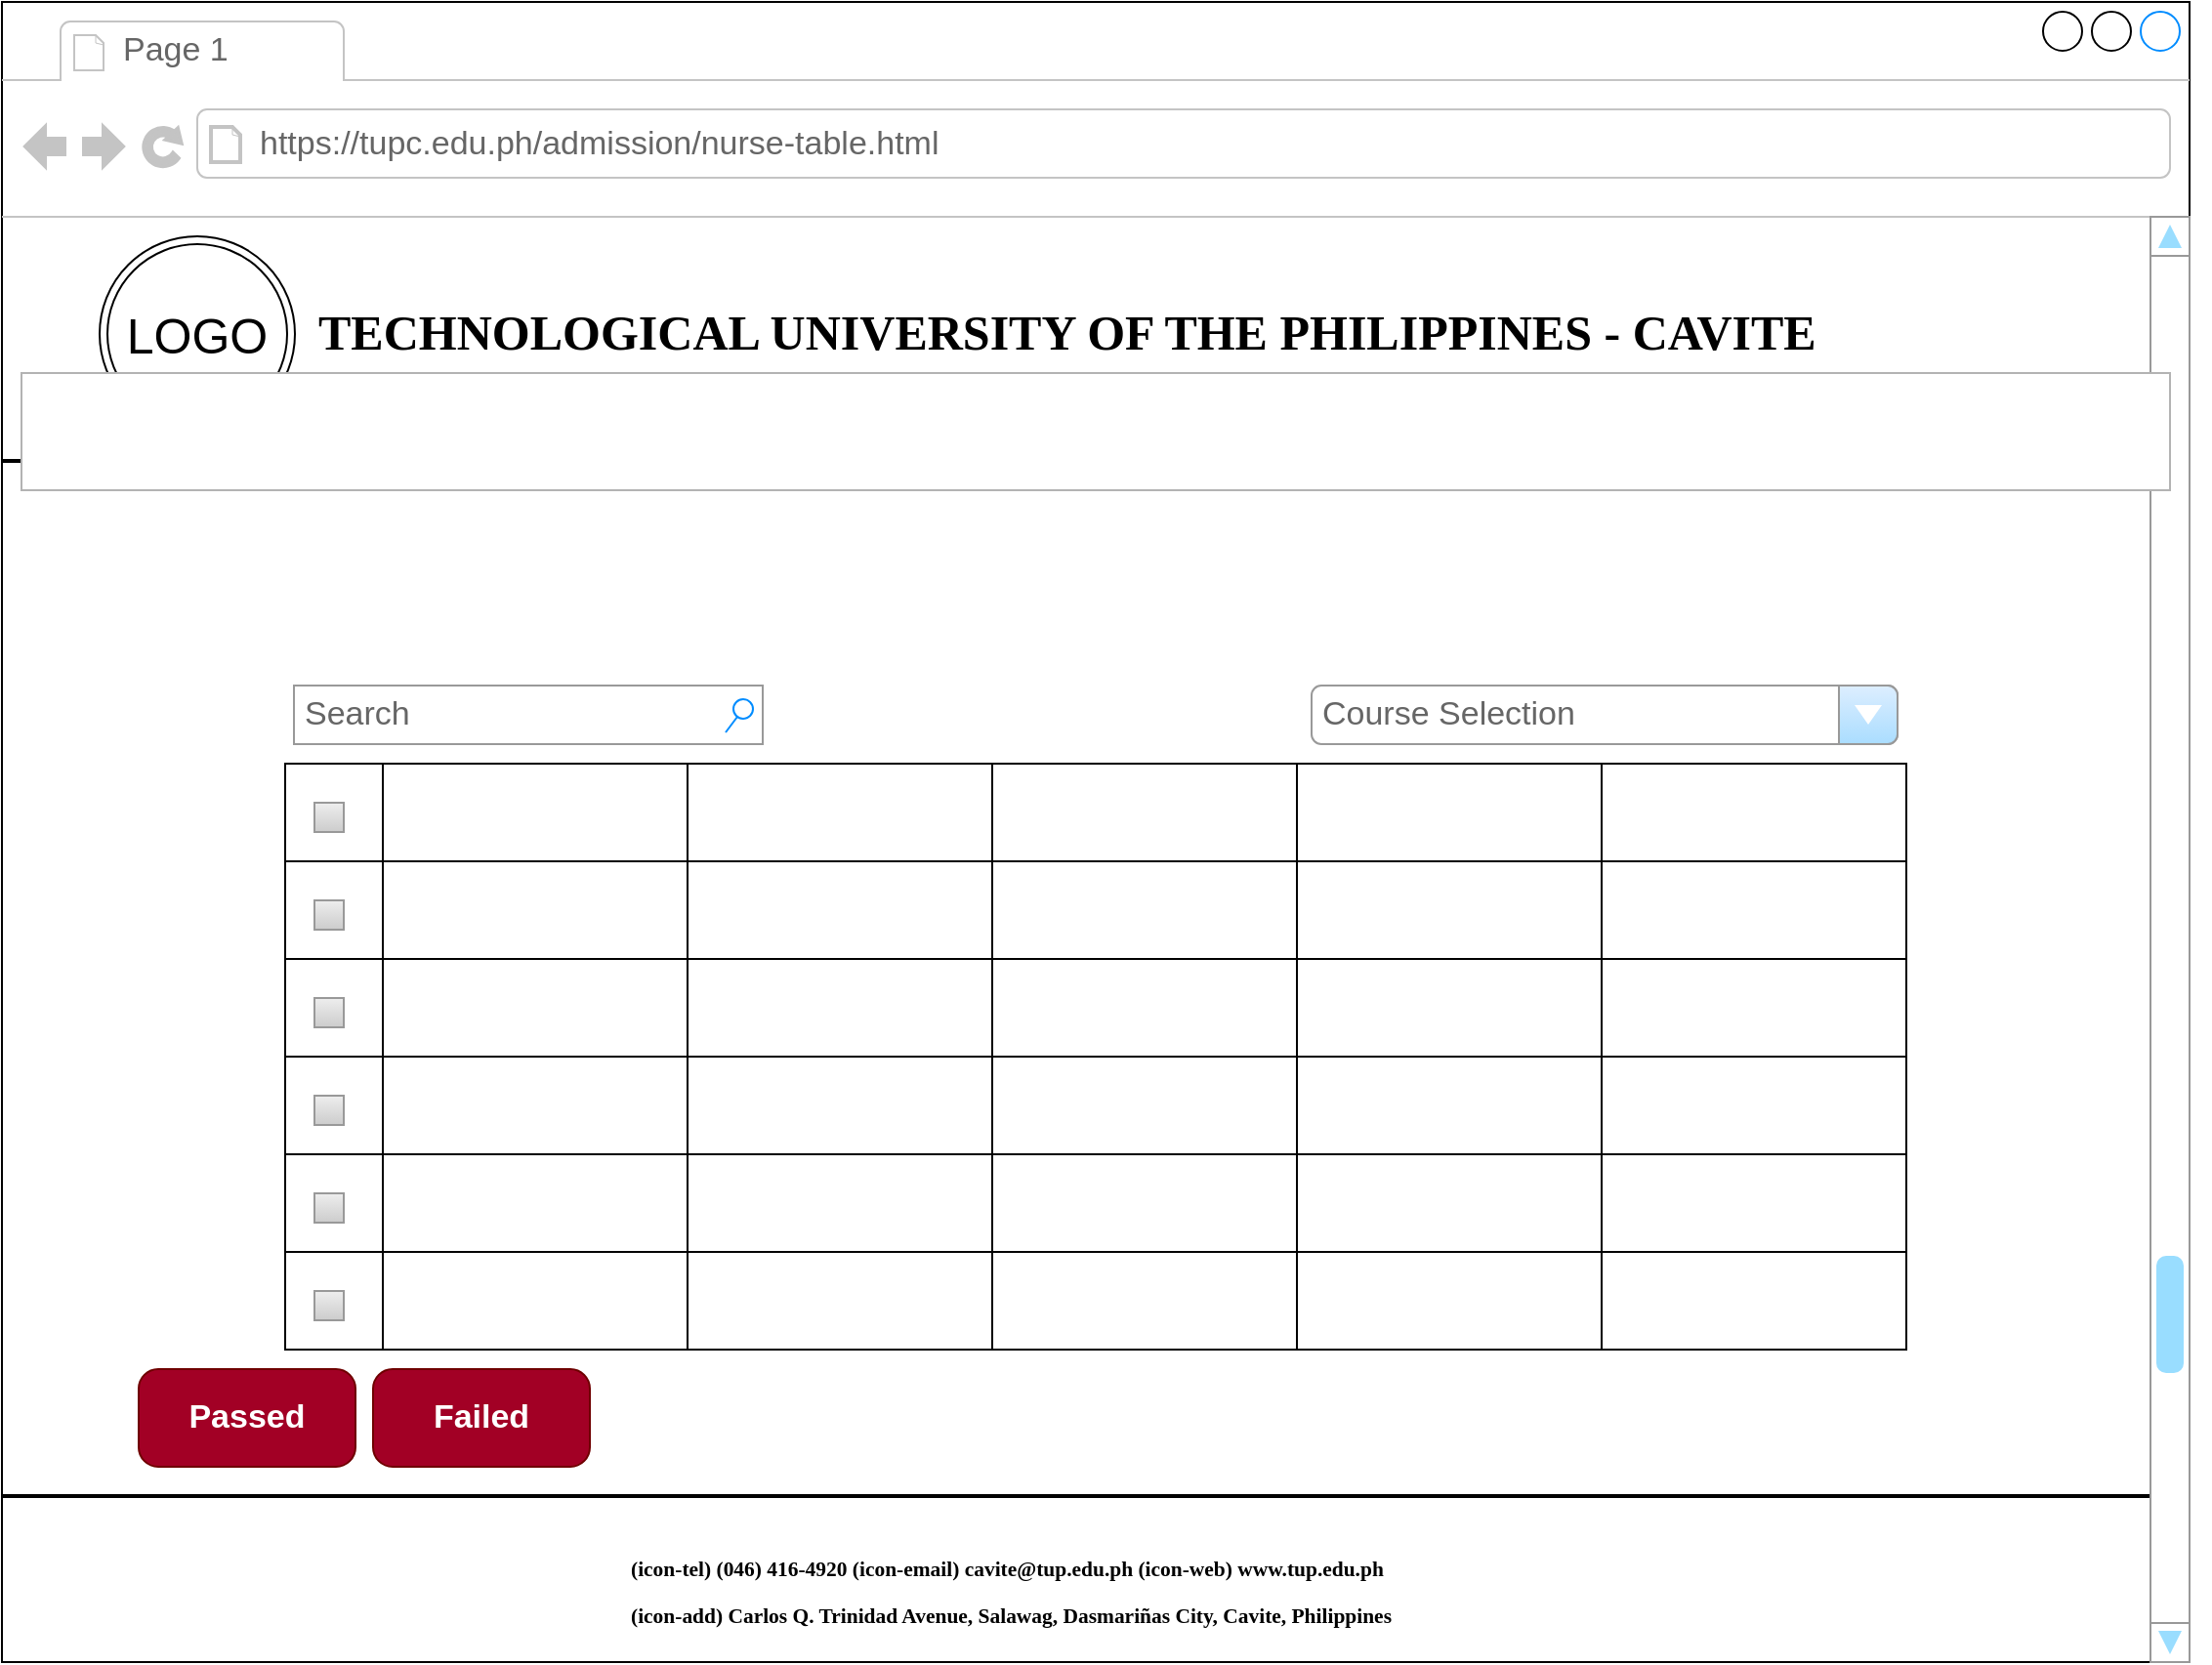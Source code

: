 <mxfile version="15.5.8" type="device"><diagram name="Page-1" id="03018318-947c-dd8e-b7a3-06fadd420f32"><mxGraphModel dx="3647" dy="767" grid="1" gridSize="10" guides="1" tooltips="1" connect="1" arrows="1" fold="1" page="1" pageScale="1" pageWidth="1100" pageHeight="850" background="none" math="0" shadow="0"><root><mxCell id="0"/><mxCell id="1" parent="0"/><mxCell id="MWz2SSnysqnN94QmjQE_-136" value="" style="strokeWidth=1;shadow=0;dashed=0;align=center;html=1;shape=mxgraph.mockup.containers.browserWindow;rSize=0;strokeColor2=#008cff;strokeColor3=#c4c4c4;mainText=,;recursiveResize=0;fontSize=25;spacing=1;" parent="1" vertex="1"><mxGeometry x="-1320" width="1120" height="850" as="geometry"/></mxCell><mxCell id="MWz2SSnysqnN94QmjQE_-137" value="" style="line;strokeWidth=2;html=1;fontSize=25;" parent="MWz2SSnysqnN94QmjQE_-136" vertex="1"><mxGeometry y="760" width="1100" height="10" as="geometry"/></mxCell><mxCell id="MWz2SSnysqnN94QmjQE_-138" value="Page 1" style="strokeWidth=1;shadow=0;dashed=0;align=center;html=1;shape=mxgraph.mockup.containers.anchor;fontSize=17;fontColor=#666666;align=left;" parent="MWz2SSnysqnN94QmjQE_-136" vertex="1"><mxGeometry x="60" y="12" width="110" height="26" as="geometry"/></mxCell><mxCell id="MWz2SSnysqnN94QmjQE_-139" value="https://tupc.edu.ph/admission/nurse-table.html" style="strokeWidth=1;shadow=0;dashed=0;align=center;html=1;shape=mxgraph.mockup.containers.anchor;rSize=0;fontSize=17;fontColor=#666666;align=left;" parent="MWz2SSnysqnN94QmjQE_-136" vertex="1"><mxGeometry x="130" y="60" width="250" height="26" as="geometry"/></mxCell><mxCell id="MWz2SSnysqnN94QmjQE_-140" value="&lt;h1&gt;&lt;b&gt;&lt;font style=&quot;font-size: 25px&quot;&gt;TECHNOLOGICAL UNIVERSITY OF THE PHILIPPINES - CAVITE&lt;/font&gt;&lt;/b&gt;&lt;/h1&gt;" style="text;html=1;points=[];align=left;verticalAlign=top;spacingTop=-4;fontSize=14;fontFamily=Verdana" parent="MWz2SSnysqnN94QmjQE_-136" vertex="1"><mxGeometry x="160" y="130" width="540" height="60" as="geometry"/></mxCell><mxCell id="MWz2SSnysqnN94QmjQE_-141" value="LOGO" style="ellipse;shape=doubleEllipse;whiteSpace=wrap;html=1;fontSize=25;" parent="MWz2SSnysqnN94QmjQE_-136" vertex="1"><mxGeometry x="50" y="120" width="100" height="100" as="geometry"/></mxCell><mxCell id="MWz2SSnysqnN94QmjQE_-142" value="" style="line;strokeWidth=2;html=1;fontSize=25;" parent="MWz2SSnysqnN94QmjQE_-136" vertex="1"><mxGeometry y="230" width="1100" height="10" as="geometry"/></mxCell><mxCell id="MWz2SSnysqnN94QmjQE_-143" value="" style="verticalLabelPosition=bottom;shadow=0;dashed=0;align=center;html=1;verticalAlign=top;strokeWidth=1;shape=mxgraph.mockup.navigation.scrollBar;strokeColor=#999999;barPos=20;fillColor2=#99ddff;strokeColor2=none;direction=north;fontSize=25;" parent="MWz2SSnysqnN94QmjQE_-136" vertex="1"><mxGeometry x="1100" y="110" width="30" height="740" as="geometry"/></mxCell><mxCell id="MWz2SSnysqnN94QmjQE_-144" value="&lt;span style=&quot;font-family: &amp;#34;euphemia&amp;#34; ; font-size: 10.72px ; font-weight: 700&quot;&gt;(icon-tel) (046) 416-4920 (icon-email) cavite@tup.edu.ph (icon-web) www.tup.edu.ph&lt;br&gt;&lt;/span&gt;&lt;span style=&quot;font-family: &amp;#34;euphemia&amp;#34; ; font-size: 10.72px ; font-weight: 700&quot;&gt;(icon-add) Carlos Q. Trinidad Avenue, Salawag, Dasmariñas City, Cavite, Philippines&lt;/span&gt;&lt;span style=&quot;font-family: &amp;#34;euphemia&amp;#34; ; font-size: 10.72px ; font-weight: 700&quot;&gt;&lt;br&gt;&lt;/span&gt;" style="rounded=0;whiteSpace=wrap;html=1;fontSize=20;strokeWidth=1;fillColor=none;align=left;verticalAlign=top;strokeColor=none;" parent="MWz2SSnysqnN94QmjQE_-136" vertex="1"><mxGeometry x="320" y="780" width="480" height="60" as="geometry"/></mxCell><mxCell id="MWz2SSnysqnN94QmjQE_-188" value="Search" style="strokeWidth=1;shadow=0;dashed=0;align=center;html=1;shape=mxgraph.mockup.forms.searchBox;strokeColor=#999999;mainText=;strokeColor2=#008cff;fontColor=#666666;fontSize=17;align=left;spacingLeft=3;rounded=0;fillColor=#FFFFFF;" parent="MWz2SSnysqnN94QmjQE_-136" vertex="1"><mxGeometry x="149.5" y="350" width="240" height="30" as="geometry"/></mxCell><mxCell id="MWz2SSnysqnN94QmjQE_-189" value="Course Selection" style="strokeWidth=1;shadow=0;dashed=0;align=center;html=1;shape=mxgraph.mockup.forms.comboBox;strokeColor=#999999;fillColor=#ddeeff;align=left;fillColor2=#aaddff;mainText=;fontColor=#666666;fontSize=17;spacingLeft=3;rounded=0;" parent="MWz2SSnysqnN94QmjQE_-136" vertex="1"><mxGeometry x="670.5" y="350" width="300" height="30" as="geometry"/></mxCell><mxCell id="MWz2SSnysqnN94QmjQE_-192" value="Passed" style="strokeWidth=1;shadow=0;dashed=0;align=center;html=1;shape=mxgraph.mockup.buttons.button;strokeColor=#6F0000;fontColor=#ffffff;mainText=;buttonStyle=round;fontSize=17;fontStyle=1;fillColor=#a20025;whiteSpace=wrap;rounded=0;" parent="MWz2SSnysqnN94QmjQE_-136" vertex="1"><mxGeometry x="70" y="700" width="111" height="50" as="geometry"/></mxCell><mxCell id="MWz2SSnysqnN94QmjQE_-193" value="Failed" style="strokeWidth=1;shadow=0;dashed=0;align=center;html=1;shape=mxgraph.mockup.buttons.button;strokeColor=#6F0000;fontColor=#ffffff;mainText=;buttonStyle=round;fontSize=17;fontStyle=1;fillColor=#a20025;whiteSpace=wrap;rounded=0;" parent="MWz2SSnysqnN94QmjQE_-136" vertex="1"><mxGeometry x="190" y="700" width="111" height="50" as="geometry"/></mxCell><mxCell id="4AjyqJAHfRH9YmNaQ-vV-1" value="" style="rounded=0;whiteSpace=wrap;html=1;strokeColor=#B3B3B3;" vertex="1" parent="MWz2SSnysqnN94QmjQE_-136"><mxGeometry x="10" y="190" width="1100" height="60" as="geometry"/></mxCell><mxCell id="MWz2SSnysqnN94QmjQE_-145" value="" style="shape=table;html=1;whiteSpace=wrap;startSize=0;container=1;collapsible=0;childLayout=tableLayout;rounded=0;fontSize=29;align=center;verticalAlign=top;spacing=1;direction=west;fillColor=#FFFFFF;strokeColor=#000000;" parent="1" vertex="1"><mxGeometry x="-1175" y="390" width="830" height="300" as="geometry"/></mxCell><mxCell id="MWz2SSnysqnN94QmjQE_-146" value="" style="shape=partialRectangle;html=1;whiteSpace=wrap;collapsible=0;dropTarget=0;pointerEvents=0;fillColor=none;top=0;left=0;bottom=0;right=0;points=[[0,0.5],[1,0.5]];portConstraint=eastwest;rounded=1;fontSize=29;align=center;verticalAlign=top;" parent="MWz2SSnysqnN94QmjQE_-145" vertex="1"><mxGeometry width="830" height="50" as="geometry"/></mxCell><mxCell id="MWz2SSnysqnN94QmjQE_-182" style="shape=partialRectangle;html=1;whiteSpace=wrap;connectable=0;fillColor=none;top=0;left=0;bottom=0;right=0;overflow=hidden;pointerEvents=1;rounded=1;fontSize=29;align=center;verticalAlign=top;" parent="MWz2SSnysqnN94QmjQE_-146" vertex="1"><mxGeometry width="50" height="50" as="geometry"><mxRectangle width="50" height="50" as="alternateBounds"/></mxGeometry></mxCell><mxCell id="MWz2SSnysqnN94QmjQE_-147" value="" style="shape=partialRectangle;html=1;whiteSpace=wrap;connectable=0;fillColor=none;top=0;left=0;bottom=0;right=0;overflow=hidden;pointerEvents=1;rounded=1;fontSize=29;align=center;verticalAlign=top;" parent="MWz2SSnysqnN94QmjQE_-146" vertex="1"><mxGeometry x="50" width="156" height="50" as="geometry"><mxRectangle width="156" height="50" as="alternateBounds"/></mxGeometry></mxCell><mxCell id="MWz2SSnysqnN94QmjQE_-148" value="" style="shape=partialRectangle;html=1;whiteSpace=wrap;connectable=0;fillColor=none;top=0;left=0;bottom=0;right=0;overflow=hidden;pointerEvents=1;rounded=1;fontSize=29;align=center;verticalAlign=top;" parent="MWz2SSnysqnN94QmjQE_-146" vertex="1"><mxGeometry x="206" width="156" height="50" as="geometry"><mxRectangle width="156" height="50" as="alternateBounds"/></mxGeometry></mxCell><mxCell id="MWz2SSnysqnN94QmjQE_-149" value="" style="shape=partialRectangle;html=1;whiteSpace=wrap;connectable=0;fillColor=none;top=0;left=0;bottom=0;right=0;overflow=hidden;pointerEvents=1;rounded=1;fontSize=29;align=center;verticalAlign=top;" parent="MWz2SSnysqnN94QmjQE_-146" vertex="1"><mxGeometry x="362" width="156" height="50" as="geometry"><mxRectangle width="156" height="50" as="alternateBounds"/></mxGeometry></mxCell><mxCell id="MWz2SSnysqnN94QmjQE_-170" style="shape=partialRectangle;html=1;whiteSpace=wrap;connectable=0;fillColor=none;top=0;left=0;bottom=0;right=0;overflow=hidden;pointerEvents=1;rounded=1;fontSize=29;align=center;verticalAlign=top;" parent="MWz2SSnysqnN94QmjQE_-146" vertex="1"><mxGeometry x="518" width="156" height="50" as="geometry"><mxRectangle width="156" height="50" as="alternateBounds"/></mxGeometry></mxCell><mxCell id="MWz2SSnysqnN94QmjQE_-176" style="shape=partialRectangle;html=1;whiteSpace=wrap;connectable=0;fillColor=none;top=0;left=0;bottom=0;right=0;overflow=hidden;pointerEvents=1;rounded=1;fontSize=29;align=center;verticalAlign=top;" parent="MWz2SSnysqnN94QmjQE_-146" vertex="1"><mxGeometry x="674" width="156" height="50" as="geometry"><mxRectangle width="156" height="50" as="alternateBounds"/></mxGeometry></mxCell><mxCell id="MWz2SSnysqnN94QmjQE_-150" style="shape=partialRectangle;html=1;whiteSpace=wrap;collapsible=0;dropTarget=0;pointerEvents=0;fillColor=none;top=0;left=0;bottom=0;right=0;points=[[0,0.5],[1,0.5]];portConstraint=eastwest;rounded=1;fontSize=29;align=center;verticalAlign=top;" parent="MWz2SSnysqnN94QmjQE_-145" vertex="1"><mxGeometry y="50" width="830" height="50" as="geometry"/></mxCell><mxCell id="MWz2SSnysqnN94QmjQE_-183" style="shape=partialRectangle;html=1;whiteSpace=wrap;connectable=0;fillColor=none;top=0;left=0;bottom=0;right=0;overflow=hidden;pointerEvents=1;rounded=1;fontSize=29;align=center;verticalAlign=top;" parent="MWz2SSnysqnN94QmjQE_-150" vertex="1"><mxGeometry width="50" height="50" as="geometry"><mxRectangle width="50" height="50" as="alternateBounds"/></mxGeometry></mxCell><mxCell id="MWz2SSnysqnN94QmjQE_-151" style="shape=partialRectangle;html=1;whiteSpace=wrap;connectable=0;fillColor=none;top=0;left=0;bottom=0;right=0;overflow=hidden;pointerEvents=1;rounded=1;fontSize=29;align=center;verticalAlign=top;" parent="MWz2SSnysqnN94QmjQE_-150" vertex="1"><mxGeometry x="50" width="156" height="50" as="geometry"><mxRectangle width="156" height="50" as="alternateBounds"/></mxGeometry></mxCell><mxCell id="MWz2SSnysqnN94QmjQE_-152" style="shape=partialRectangle;html=1;whiteSpace=wrap;connectable=0;fillColor=none;top=0;left=0;bottom=0;right=0;overflow=hidden;pointerEvents=1;rounded=1;fontSize=29;align=center;verticalAlign=top;" parent="MWz2SSnysqnN94QmjQE_-150" vertex="1"><mxGeometry x="206" width="156" height="50" as="geometry"><mxRectangle width="156" height="50" as="alternateBounds"/></mxGeometry></mxCell><mxCell id="MWz2SSnysqnN94QmjQE_-153" style="shape=partialRectangle;html=1;whiteSpace=wrap;connectable=0;fillColor=none;top=0;left=0;bottom=0;right=0;overflow=hidden;pointerEvents=1;rounded=1;fontSize=29;align=center;verticalAlign=top;" parent="MWz2SSnysqnN94QmjQE_-150" vertex="1"><mxGeometry x="362" width="156" height="50" as="geometry"><mxRectangle width="156" height="50" as="alternateBounds"/></mxGeometry></mxCell><mxCell id="MWz2SSnysqnN94QmjQE_-171" style="shape=partialRectangle;html=1;whiteSpace=wrap;connectable=0;fillColor=none;top=0;left=0;bottom=0;right=0;overflow=hidden;pointerEvents=1;rounded=1;fontSize=29;align=center;verticalAlign=top;" parent="MWz2SSnysqnN94QmjQE_-150" vertex="1"><mxGeometry x="518" width="156" height="50" as="geometry"><mxRectangle width="156" height="50" as="alternateBounds"/></mxGeometry></mxCell><mxCell id="MWz2SSnysqnN94QmjQE_-177" style="shape=partialRectangle;html=1;whiteSpace=wrap;connectable=0;fillColor=none;top=0;left=0;bottom=0;right=0;overflow=hidden;pointerEvents=1;rounded=1;fontSize=29;align=center;verticalAlign=top;" parent="MWz2SSnysqnN94QmjQE_-150" vertex="1"><mxGeometry x="674" width="156" height="50" as="geometry"><mxRectangle width="156" height="50" as="alternateBounds"/></mxGeometry></mxCell><mxCell id="MWz2SSnysqnN94QmjQE_-154" value="" style="shape=partialRectangle;html=1;whiteSpace=wrap;collapsible=0;dropTarget=0;pointerEvents=0;fillColor=none;top=0;left=0;bottom=0;right=0;points=[[0,0.5],[1,0.5]];portConstraint=eastwest;rounded=1;fontSize=29;align=center;verticalAlign=top;" parent="MWz2SSnysqnN94QmjQE_-145" vertex="1"><mxGeometry y="100" width="830" height="50" as="geometry"/></mxCell><mxCell id="MWz2SSnysqnN94QmjQE_-184" style="shape=partialRectangle;html=1;whiteSpace=wrap;connectable=0;fillColor=none;top=0;left=0;bottom=0;right=0;overflow=hidden;pointerEvents=1;rounded=1;fontSize=29;align=center;verticalAlign=top;" parent="MWz2SSnysqnN94QmjQE_-154" vertex="1"><mxGeometry width="50" height="50" as="geometry"><mxRectangle width="50" height="50" as="alternateBounds"/></mxGeometry></mxCell><mxCell id="MWz2SSnysqnN94QmjQE_-155" value="" style="shape=partialRectangle;html=1;whiteSpace=wrap;connectable=0;fillColor=none;top=0;left=0;bottom=0;right=0;overflow=hidden;pointerEvents=1;rounded=1;fontSize=29;align=center;verticalAlign=top;" parent="MWz2SSnysqnN94QmjQE_-154" vertex="1"><mxGeometry x="50" width="156" height="50" as="geometry"><mxRectangle width="156" height="50" as="alternateBounds"/></mxGeometry></mxCell><mxCell id="MWz2SSnysqnN94QmjQE_-156" value="" style="shape=partialRectangle;html=1;whiteSpace=wrap;connectable=0;fillColor=none;top=0;left=0;bottom=0;right=0;overflow=hidden;pointerEvents=1;rounded=1;fontSize=29;align=center;verticalAlign=top;" parent="MWz2SSnysqnN94QmjQE_-154" vertex="1"><mxGeometry x="206" width="156" height="50" as="geometry"><mxRectangle width="156" height="50" as="alternateBounds"/></mxGeometry></mxCell><mxCell id="MWz2SSnysqnN94QmjQE_-157" value="" style="shape=partialRectangle;html=1;whiteSpace=wrap;connectable=0;fillColor=none;top=0;left=0;bottom=0;right=0;overflow=hidden;pointerEvents=1;rounded=1;fontSize=29;align=center;verticalAlign=top;" parent="MWz2SSnysqnN94QmjQE_-154" vertex="1"><mxGeometry x="362" width="156" height="50" as="geometry"><mxRectangle width="156" height="50" as="alternateBounds"/></mxGeometry></mxCell><mxCell id="MWz2SSnysqnN94QmjQE_-172" style="shape=partialRectangle;html=1;whiteSpace=wrap;connectable=0;fillColor=none;top=0;left=0;bottom=0;right=0;overflow=hidden;pointerEvents=1;rounded=1;fontSize=29;align=center;verticalAlign=top;" parent="MWz2SSnysqnN94QmjQE_-154" vertex="1"><mxGeometry x="518" width="156" height="50" as="geometry"><mxRectangle width="156" height="50" as="alternateBounds"/></mxGeometry></mxCell><mxCell id="MWz2SSnysqnN94QmjQE_-178" style="shape=partialRectangle;html=1;whiteSpace=wrap;connectable=0;fillColor=none;top=0;left=0;bottom=0;right=0;overflow=hidden;pointerEvents=1;rounded=1;fontSize=29;align=center;verticalAlign=top;" parent="MWz2SSnysqnN94QmjQE_-154" vertex="1"><mxGeometry x="674" width="156" height="50" as="geometry"><mxRectangle width="156" height="50" as="alternateBounds"/></mxGeometry></mxCell><mxCell id="MWz2SSnysqnN94QmjQE_-158" value="" style="shape=partialRectangle;html=1;whiteSpace=wrap;collapsible=0;dropTarget=0;pointerEvents=0;fillColor=none;top=0;left=0;bottom=0;right=0;points=[[0,0.5],[1,0.5]];portConstraint=eastwest;rounded=1;fontSize=29;align=center;verticalAlign=top;" parent="MWz2SSnysqnN94QmjQE_-145" vertex="1"><mxGeometry y="150" width="830" height="50" as="geometry"/></mxCell><mxCell id="MWz2SSnysqnN94QmjQE_-185" style="shape=partialRectangle;html=1;whiteSpace=wrap;connectable=0;fillColor=none;top=0;left=0;bottom=0;right=0;overflow=hidden;pointerEvents=1;rounded=1;fontSize=29;align=center;verticalAlign=top;" parent="MWz2SSnysqnN94QmjQE_-158" vertex="1"><mxGeometry width="50" height="50" as="geometry"><mxRectangle width="50" height="50" as="alternateBounds"/></mxGeometry></mxCell><mxCell id="MWz2SSnysqnN94QmjQE_-159" value="" style="shape=partialRectangle;html=1;whiteSpace=wrap;connectable=0;fillColor=none;top=0;left=0;bottom=0;right=0;overflow=hidden;pointerEvents=1;rounded=1;fontSize=29;align=center;verticalAlign=top;" parent="MWz2SSnysqnN94QmjQE_-158" vertex="1"><mxGeometry x="50" width="156" height="50" as="geometry"><mxRectangle width="156" height="50" as="alternateBounds"/></mxGeometry></mxCell><mxCell id="MWz2SSnysqnN94QmjQE_-160" value="" style="shape=partialRectangle;html=1;whiteSpace=wrap;connectable=0;fillColor=none;top=0;left=0;bottom=0;right=0;overflow=hidden;pointerEvents=1;rounded=1;fontSize=29;align=center;verticalAlign=top;" parent="MWz2SSnysqnN94QmjQE_-158" vertex="1"><mxGeometry x="206" width="156" height="50" as="geometry"><mxRectangle width="156" height="50" as="alternateBounds"/></mxGeometry></mxCell><mxCell id="MWz2SSnysqnN94QmjQE_-161" value="" style="shape=partialRectangle;html=1;whiteSpace=wrap;connectable=0;fillColor=none;top=0;left=0;bottom=0;right=0;overflow=hidden;pointerEvents=1;rounded=1;fontSize=29;align=center;verticalAlign=top;" parent="MWz2SSnysqnN94QmjQE_-158" vertex="1"><mxGeometry x="362" width="156" height="50" as="geometry"><mxRectangle width="156" height="50" as="alternateBounds"/></mxGeometry></mxCell><mxCell id="MWz2SSnysqnN94QmjQE_-173" style="shape=partialRectangle;html=1;whiteSpace=wrap;connectable=0;fillColor=none;top=0;left=0;bottom=0;right=0;overflow=hidden;pointerEvents=1;rounded=1;fontSize=29;align=center;verticalAlign=top;" parent="MWz2SSnysqnN94QmjQE_-158" vertex="1"><mxGeometry x="518" width="156" height="50" as="geometry"><mxRectangle width="156" height="50" as="alternateBounds"/></mxGeometry></mxCell><mxCell id="MWz2SSnysqnN94QmjQE_-179" style="shape=partialRectangle;html=1;whiteSpace=wrap;connectable=0;fillColor=none;top=0;left=0;bottom=0;right=0;overflow=hidden;pointerEvents=1;rounded=1;fontSize=29;align=center;verticalAlign=top;" parent="MWz2SSnysqnN94QmjQE_-158" vertex="1"><mxGeometry x="674" width="156" height="50" as="geometry"><mxRectangle width="156" height="50" as="alternateBounds"/></mxGeometry></mxCell><mxCell id="MWz2SSnysqnN94QmjQE_-162" style="shape=partialRectangle;html=1;whiteSpace=wrap;collapsible=0;dropTarget=0;pointerEvents=0;fillColor=none;top=0;left=0;bottom=0;right=0;points=[[0,0.5],[1,0.5]];portConstraint=eastwest;rounded=1;fontSize=29;align=center;verticalAlign=top;" parent="MWz2SSnysqnN94QmjQE_-145" vertex="1"><mxGeometry y="200" width="830" height="50" as="geometry"/></mxCell><mxCell id="MWz2SSnysqnN94QmjQE_-186" style="shape=partialRectangle;html=1;whiteSpace=wrap;connectable=0;fillColor=none;top=0;left=0;bottom=0;right=0;overflow=hidden;pointerEvents=1;rounded=1;fontSize=29;align=center;verticalAlign=top;" parent="MWz2SSnysqnN94QmjQE_-162" vertex="1"><mxGeometry width="50" height="50" as="geometry"><mxRectangle width="50" height="50" as="alternateBounds"/></mxGeometry></mxCell><mxCell id="MWz2SSnysqnN94QmjQE_-163" style="shape=partialRectangle;html=1;whiteSpace=wrap;connectable=0;fillColor=none;top=0;left=0;bottom=0;right=0;overflow=hidden;pointerEvents=1;rounded=1;fontSize=29;align=center;verticalAlign=top;" parent="MWz2SSnysqnN94QmjQE_-162" vertex="1"><mxGeometry x="50" width="156" height="50" as="geometry"><mxRectangle width="156" height="50" as="alternateBounds"/></mxGeometry></mxCell><mxCell id="MWz2SSnysqnN94QmjQE_-164" style="shape=partialRectangle;html=1;whiteSpace=wrap;connectable=0;fillColor=none;top=0;left=0;bottom=0;right=0;overflow=hidden;pointerEvents=1;rounded=1;fontSize=29;align=center;verticalAlign=top;" parent="MWz2SSnysqnN94QmjQE_-162" vertex="1"><mxGeometry x="206" width="156" height="50" as="geometry"><mxRectangle width="156" height="50" as="alternateBounds"/></mxGeometry></mxCell><mxCell id="MWz2SSnysqnN94QmjQE_-165" style="shape=partialRectangle;html=1;whiteSpace=wrap;connectable=0;fillColor=none;top=0;left=0;bottom=0;right=0;overflow=hidden;pointerEvents=1;rounded=1;fontSize=29;align=center;verticalAlign=top;" parent="MWz2SSnysqnN94QmjQE_-162" vertex="1"><mxGeometry x="362" width="156" height="50" as="geometry"><mxRectangle width="156" height="50" as="alternateBounds"/></mxGeometry></mxCell><mxCell id="MWz2SSnysqnN94QmjQE_-174" style="shape=partialRectangle;html=1;whiteSpace=wrap;connectable=0;fillColor=none;top=0;left=0;bottom=0;right=0;overflow=hidden;pointerEvents=1;rounded=1;fontSize=29;align=center;verticalAlign=top;" parent="MWz2SSnysqnN94QmjQE_-162" vertex="1"><mxGeometry x="518" width="156" height="50" as="geometry"><mxRectangle width="156" height="50" as="alternateBounds"/></mxGeometry></mxCell><mxCell id="MWz2SSnysqnN94QmjQE_-180" style="shape=partialRectangle;html=1;whiteSpace=wrap;connectable=0;fillColor=none;top=0;left=0;bottom=0;right=0;overflow=hidden;pointerEvents=1;rounded=1;fontSize=29;align=center;verticalAlign=top;" parent="MWz2SSnysqnN94QmjQE_-162" vertex="1"><mxGeometry x="674" width="156" height="50" as="geometry"><mxRectangle width="156" height="50" as="alternateBounds"/></mxGeometry></mxCell><mxCell id="MWz2SSnysqnN94QmjQE_-166" style="shape=partialRectangle;html=1;whiteSpace=wrap;collapsible=0;dropTarget=0;pointerEvents=0;fillColor=none;top=0;left=0;bottom=0;right=0;points=[[0,0.5],[1,0.5]];portConstraint=eastwest;rounded=1;fontSize=29;align=center;verticalAlign=top;" parent="MWz2SSnysqnN94QmjQE_-145" vertex="1"><mxGeometry y="250" width="830" height="50" as="geometry"/></mxCell><mxCell id="MWz2SSnysqnN94QmjQE_-187" style="shape=partialRectangle;html=1;whiteSpace=wrap;connectable=0;fillColor=none;top=0;left=0;bottom=0;right=0;overflow=hidden;pointerEvents=1;rounded=1;fontSize=29;align=center;verticalAlign=top;" parent="MWz2SSnysqnN94QmjQE_-166" vertex="1"><mxGeometry width="50" height="50" as="geometry"><mxRectangle width="50" height="50" as="alternateBounds"/></mxGeometry></mxCell><mxCell id="MWz2SSnysqnN94QmjQE_-167" style="shape=partialRectangle;html=1;whiteSpace=wrap;connectable=0;fillColor=none;top=0;left=0;bottom=0;right=0;overflow=hidden;pointerEvents=1;rounded=1;fontSize=29;align=center;verticalAlign=top;" parent="MWz2SSnysqnN94QmjQE_-166" vertex="1"><mxGeometry x="50" width="156" height="50" as="geometry"><mxRectangle width="156" height="50" as="alternateBounds"/></mxGeometry></mxCell><mxCell id="MWz2SSnysqnN94QmjQE_-168" style="shape=partialRectangle;html=1;whiteSpace=wrap;connectable=0;fillColor=none;top=0;left=0;bottom=0;right=0;overflow=hidden;pointerEvents=1;rounded=1;fontSize=29;align=center;verticalAlign=top;" parent="MWz2SSnysqnN94QmjQE_-166" vertex="1"><mxGeometry x="206" width="156" height="50" as="geometry"><mxRectangle width="156" height="50" as="alternateBounds"/></mxGeometry></mxCell><mxCell id="MWz2SSnysqnN94QmjQE_-169" style="shape=partialRectangle;html=1;whiteSpace=wrap;connectable=0;fillColor=none;top=0;left=0;bottom=0;right=0;overflow=hidden;pointerEvents=1;rounded=1;fontSize=29;align=center;verticalAlign=top;" parent="MWz2SSnysqnN94QmjQE_-166" vertex="1"><mxGeometry x="362" width="156" height="50" as="geometry"><mxRectangle width="156" height="50" as="alternateBounds"/></mxGeometry></mxCell><mxCell id="MWz2SSnysqnN94QmjQE_-175" style="shape=partialRectangle;html=1;whiteSpace=wrap;connectable=0;fillColor=none;top=0;left=0;bottom=0;right=0;overflow=hidden;pointerEvents=1;rounded=1;fontSize=29;align=center;verticalAlign=top;" parent="MWz2SSnysqnN94QmjQE_-166" vertex="1"><mxGeometry x="518" width="156" height="50" as="geometry"><mxRectangle width="156" height="50" as="alternateBounds"/></mxGeometry></mxCell><mxCell id="MWz2SSnysqnN94QmjQE_-181" style="shape=partialRectangle;html=1;whiteSpace=wrap;connectable=0;fillColor=none;top=0;left=0;bottom=0;right=0;overflow=hidden;pointerEvents=1;rounded=1;fontSize=29;align=center;verticalAlign=top;" parent="MWz2SSnysqnN94QmjQE_-166" vertex="1"><mxGeometry x="674" width="156" height="50" as="geometry"><mxRectangle width="156" height="50" as="alternateBounds"/></mxGeometry></mxCell><mxCell id="MWz2SSnysqnN94QmjQE_-194" value="" style="strokeWidth=1;shadow=0;dashed=0;align=center;html=1;shape=mxgraph.mockup.forms.rrect;rSize=0;fillColor=#eeeeee;strokeColor=#999999;gradientColor=#cccccc;align=left;spacingLeft=4;fontSize=17;fontColor=#666666;labelPosition=right;rounded=0;" parent="1" vertex="1"><mxGeometry x="-1160" y="410" width="15" height="15" as="geometry"/></mxCell><mxCell id="MWz2SSnysqnN94QmjQE_-197" value="" style="strokeWidth=1;shadow=0;dashed=0;align=center;html=1;shape=mxgraph.mockup.forms.rrect;rSize=0;fillColor=#eeeeee;strokeColor=#999999;gradientColor=#cccccc;align=left;spacingLeft=4;fontSize=17;fontColor=#666666;labelPosition=right;rounded=0;" parent="1" vertex="1"><mxGeometry x="-1160" y="460" width="15" height="15" as="geometry"/></mxCell><mxCell id="MWz2SSnysqnN94QmjQE_-198" value="" style="strokeWidth=1;shadow=0;dashed=0;align=center;html=1;shape=mxgraph.mockup.forms.rrect;rSize=0;fillColor=#eeeeee;strokeColor=#999999;gradientColor=#cccccc;align=left;spacingLeft=4;fontSize=17;fontColor=#666666;labelPosition=right;rounded=0;" parent="1" vertex="1"><mxGeometry x="-1160" y="510" width="15" height="15" as="geometry"/></mxCell><mxCell id="MWz2SSnysqnN94QmjQE_-199" value="" style="strokeWidth=1;shadow=0;dashed=0;align=center;html=1;shape=mxgraph.mockup.forms.rrect;rSize=0;fillColor=#eeeeee;strokeColor=#999999;gradientColor=#cccccc;align=left;spacingLeft=4;fontSize=17;fontColor=#666666;labelPosition=right;rounded=0;" parent="1" vertex="1"><mxGeometry x="-1160" y="560" width="15" height="15" as="geometry"/></mxCell><mxCell id="MWz2SSnysqnN94QmjQE_-200" value="" style="strokeWidth=1;shadow=0;dashed=0;align=center;html=1;shape=mxgraph.mockup.forms.rrect;rSize=0;fillColor=#eeeeee;strokeColor=#999999;gradientColor=#cccccc;align=left;spacingLeft=4;fontSize=17;fontColor=#666666;labelPosition=right;rounded=0;" parent="1" vertex="1"><mxGeometry x="-1160" y="660" width="15" height="15" as="geometry"/></mxCell><mxCell id="MWz2SSnysqnN94QmjQE_-201" value="" style="strokeWidth=1;shadow=0;dashed=0;align=center;html=1;shape=mxgraph.mockup.forms.rrect;rSize=0;fillColor=#eeeeee;strokeColor=#999999;gradientColor=#cccccc;align=left;spacingLeft=4;fontSize=17;fontColor=#666666;labelPosition=right;rounded=0;" parent="1" vertex="1"><mxGeometry x="-1160" y="610" width="15" height="15" as="geometry"/></mxCell></root></mxGraphModel></diagram></mxfile>